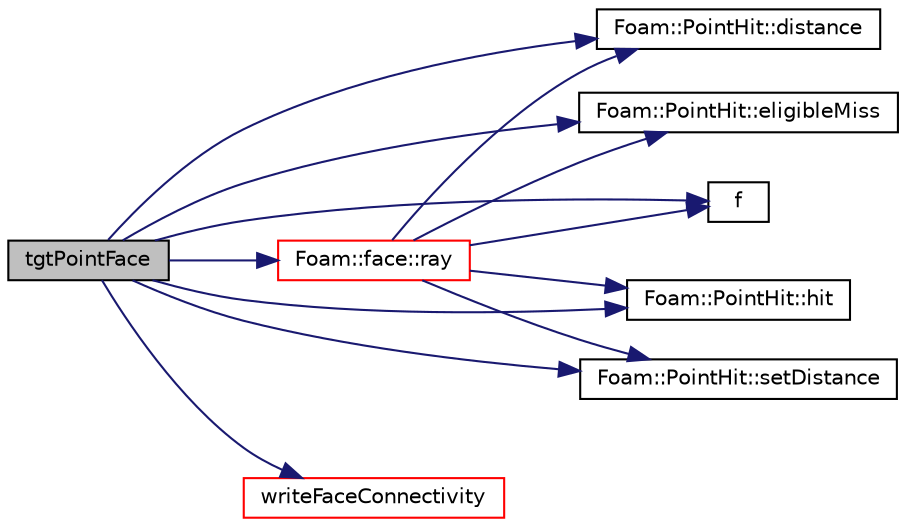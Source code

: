 digraph "tgtPointFace"
{
  bgcolor="transparent";
  edge [fontname="Helvetica",fontsize="10",labelfontname="Helvetica",labelfontsize="10"];
  node [fontname="Helvetica",fontsize="10",shape=record];
  rankdir="LR";
  Node662 [label="tgtPointFace",height=0.2,width=0.4,color="black", fillcolor="grey75", style="filled", fontcolor="black"];
  Node662 -> Node663 [color="midnightblue",fontsize="10",style="solid",fontname="Helvetica"];
  Node663 [label="Foam::PointHit::distance",height=0.2,width=0.4,color="black",URL="$a28713.html#a288a3ea8e3ee215a5e12afc1002ed4e6",tooltip="Return distance to hit. "];
  Node662 -> Node664 [color="midnightblue",fontsize="10",style="solid",fontname="Helvetica"];
  Node664 [label="Foam::PointHit::eligibleMiss",height=0.2,width=0.4,color="black",URL="$a28713.html#abbf81df96ec3a23f1889516879f19b7f",tooltip="Is this an eligible miss. "];
  Node662 -> Node665 [color="midnightblue",fontsize="10",style="solid",fontname="Helvetica"];
  Node665 [label="f",height=0.2,width=0.4,color="black",URL="$a18335.html#a888be93833ac7a23170555c69c690288"];
  Node662 -> Node666 [color="midnightblue",fontsize="10",style="solid",fontname="Helvetica"];
  Node666 [label="Foam::PointHit::hit",height=0.2,width=0.4,color="black",URL="$a28713.html#aee8dc30bf27cefe419b15f96e594c155",tooltip="Is there a hit. "];
  Node662 -> Node667 [color="midnightblue",fontsize="10",style="solid",fontname="Helvetica"];
  Node667 [label="Foam::face::ray",height=0.2,width=0.4,color="red",URL="$a28369.html#a0b9f87e78c11730b3971c2f71df58d37",tooltip="Return potential intersection with face with a ray starting. "];
  Node667 -> Node665 [color="midnightblue",fontsize="10",style="solid",fontname="Helvetica"];
  Node667 -> Node666 [color="midnightblue",fontsize="10",style="solid",fontname="Helvetica"];
  Node667 -> Node663 [color="midnightblue",fontsize="10",style="solid",fontname="Helvetica"];
  Node667 -> Node664 [color="midnightblue",fontsize="10",style="solid",fontname="Helvetica"];
  Node667 -> Node674 [color="midnightblue",fontsize="10",style="solid",fontname="Helvetica"];
  Node674 [label="Foam::PointHit::setDistance",height=0.2,width=0.4,color="black",URL="$a28713.html#a14790d638ec1616229076c4aed712b09"];
  Node662 -> Node674 [color="midnightblue",fontsize="10",style="solid",fontname="Helvetica"];
  Node662 -> Node683 [color="midnightblue",fontsize="10",style="solid",fontname="Helvetica"];
  Node683 [label="writeFaceConnectivity",height=0.2,width=0.4,color="red",URL="$a25997.html#ae9390eadf5f00f3d296e163a38d9314a",tooltip="Write face connectivity as OBJ file. "];
}
